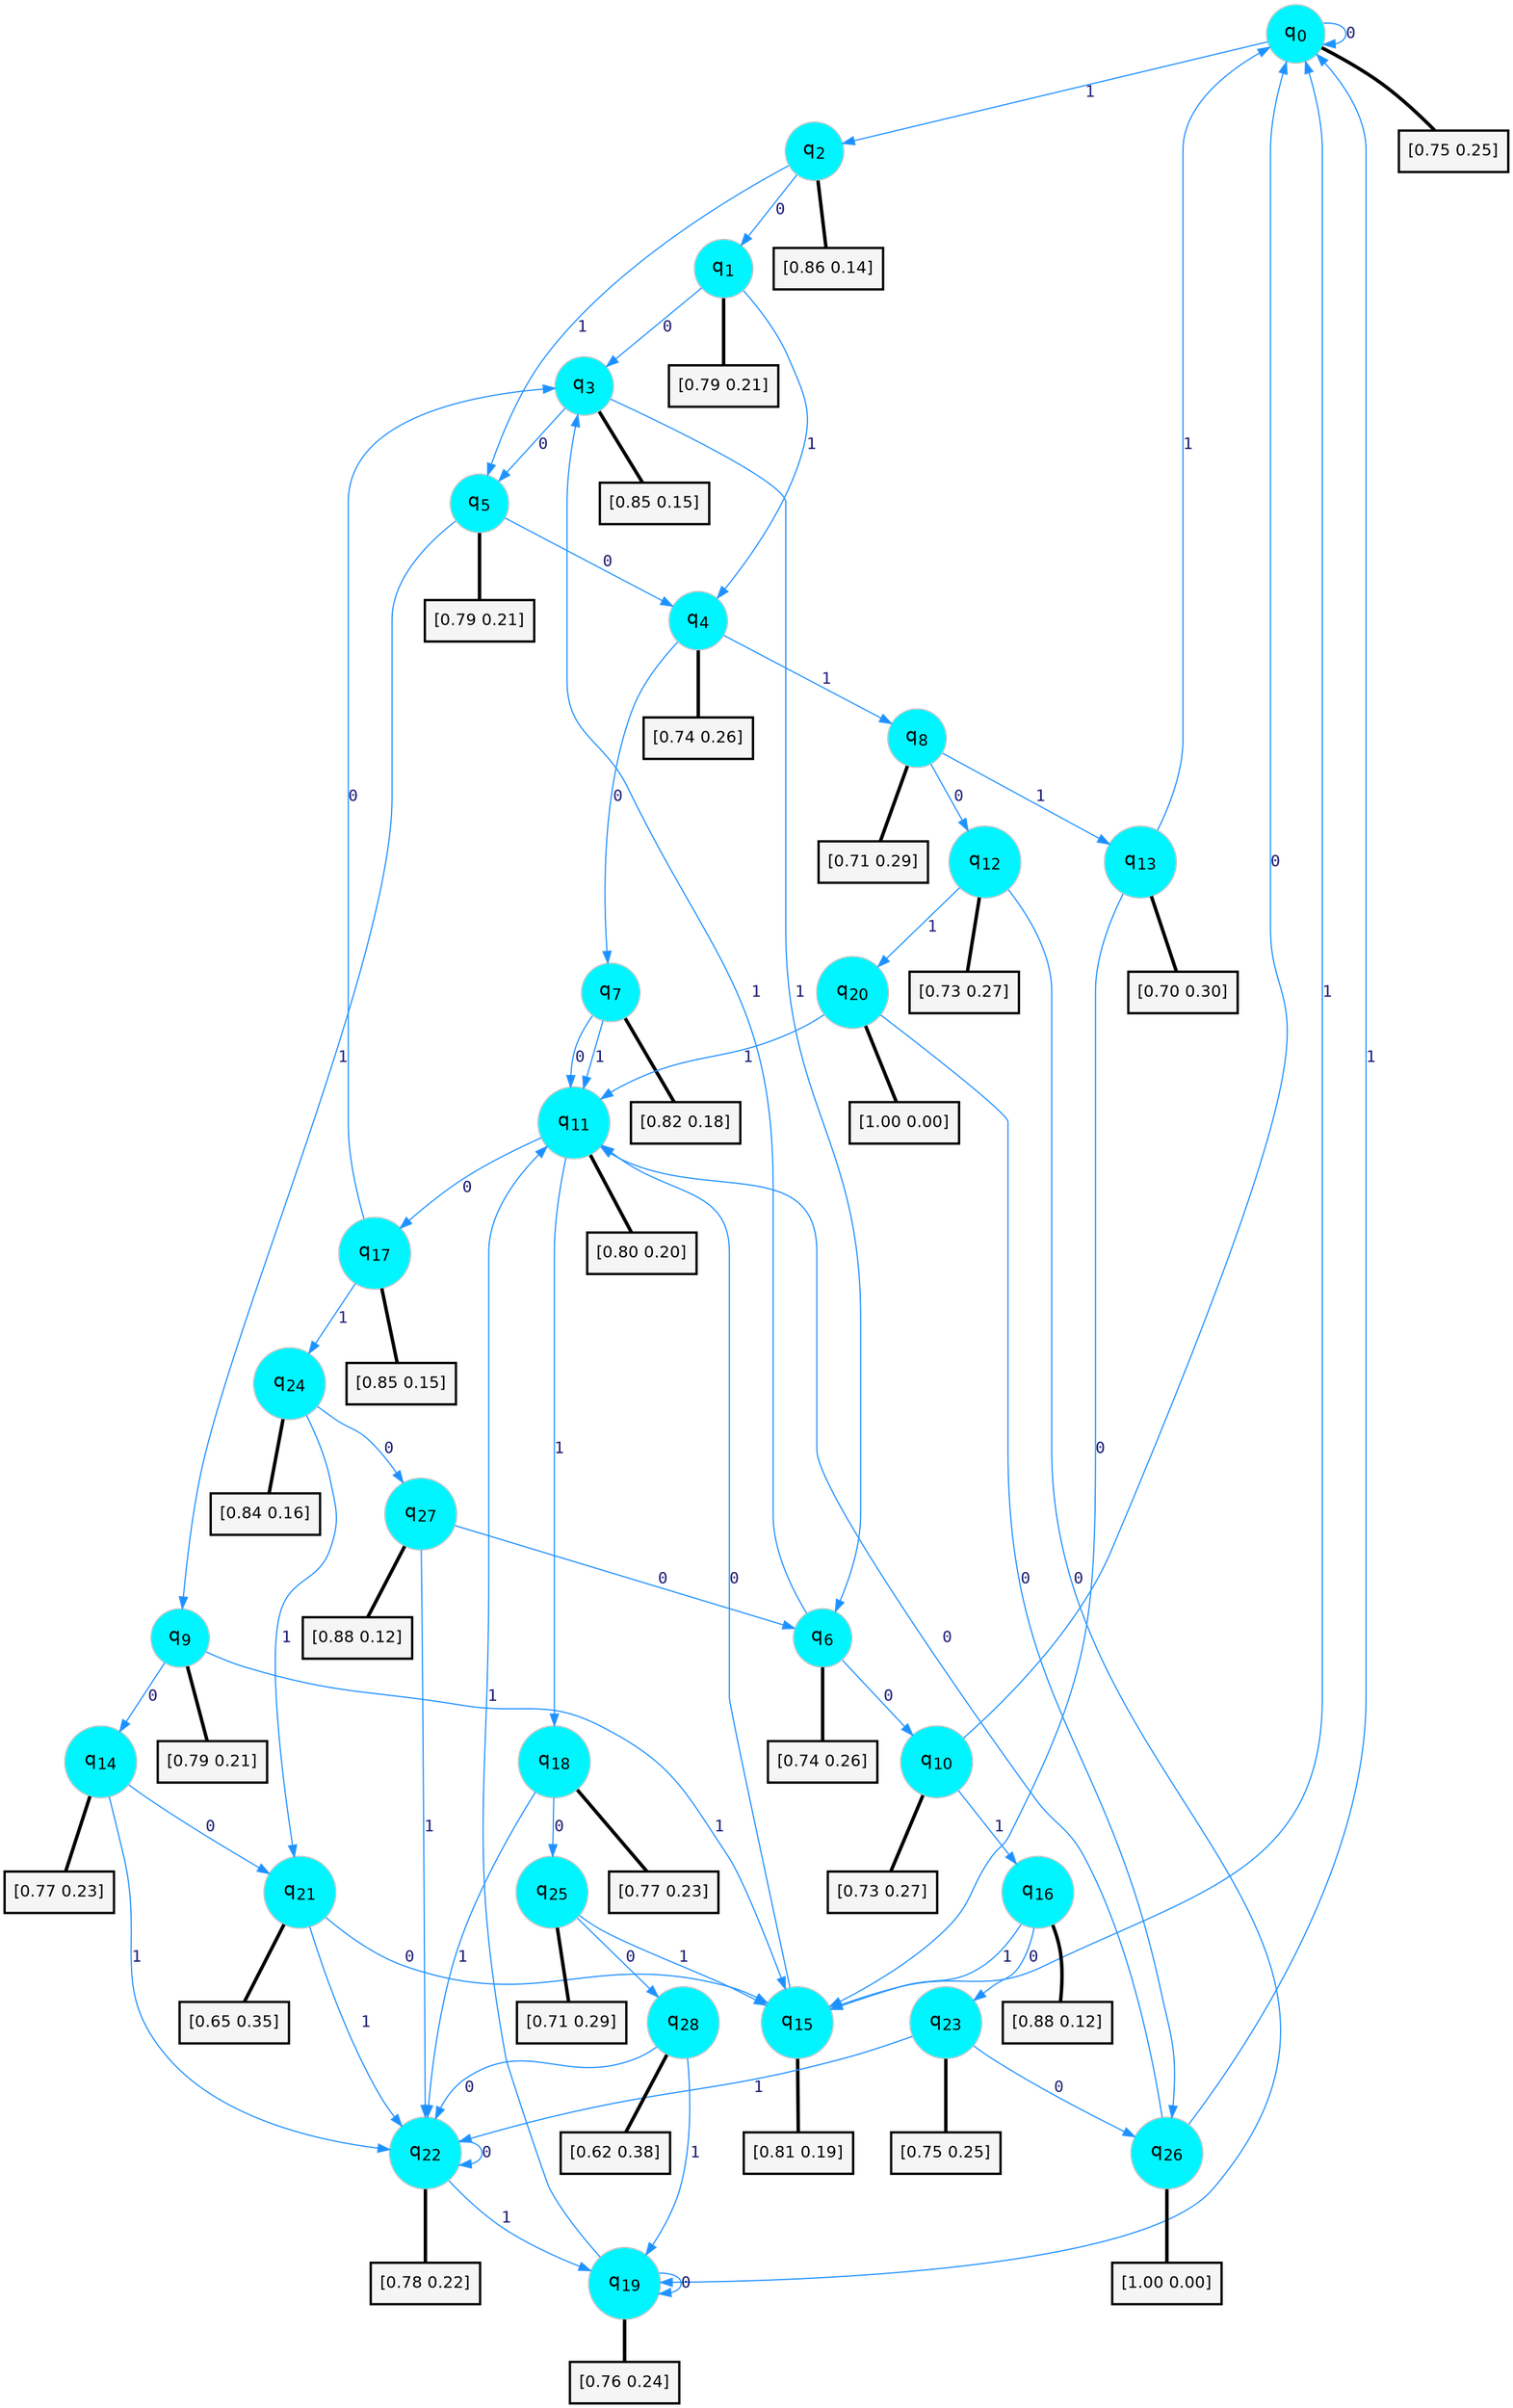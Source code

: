 digraph G {
graph [
bgcolor=transparent, dpi=300, rankdir=TD, size="40,25"];
node [
color=gray, fillcolor=turquoise1, fontcolor=black, fontname=Helvetica, fontsize=16, fontweight=bold, shape=circle, style=filled];
edge [
arrowsize=1, color=dodgerblue1, fontcolor=midnightblue, fontname=courier, fontweight=bold, penwidth=1, style=solid, weight=20];
0[label=<q<SUB>0</SUB>>];
1[label=<q<SUB>1</SUB>>];
2[label=<q<SUB>2</SUB>>];
3[label=<q<SUB>3</SUB>>];
4[label=<q<SUB>4</SUB>>];
5[label=<q<SUB>5</SUB>>];
6[label=<q<SUB>6</SUB>>];
7[label=<q<SUB>7</SUB>>];
8[label=<q<SUB>8</SUB>>];
9[label=<q<SUB>9</SUB>>];
10[label=<q<SUB>10</SUB>>];
11[label=<q<SUB>11</SUB>>];
12[label=<q<SUB>12</SUB>>];
13[label=<q<SUB>13</SUB>>];
14[label=<q<SUB>14</SUB>>];
15[label=<q<SUB>15</SUB>>];
16[label=<q<SUB>16</SUB>>];
17[label=<q<SUB>17</SUB>>];
18[label=<q<SUB>18</SUB>>];
19[label=<q<SUB>19</SUB>>];
20[label=<q<SUB>20</SUB>>];
21[label=<q<SUB>21</SUB>>];
22[label=<q<SUB>22</SUB>>];
23[label=<q<SUB>23</SUB>>];
24[label=<q<SUB>24</SUB>>];
25[label=<q<SUB>25</SUB>>];
26[label=<q<SUB>26</SUB>>];
27[label=<q<SUB>27</SUB>>];
28[label=<q<SUB>28</SUB>>];
29[label="[0.75 0.25]", shape=box,fontcolor=black, fontname=Helvetica, fontsize=14, penwidth=2, fillcolor=whitesmoke,color=black];
30[label="[0.79 0.21]", shape=box,fontcolor=black, fontname=Helvetica, fontsize=14, penwidth=2, fillcolor=whitesmoke,color=black];
31[label="[0.86 0.14]", shape=box,fontcolor=black, fontname=Helvetica, fontsize=14, penwidth=2, fillcolor=whitesmoke,color=black];
32[label="[0.85 0.15]", shape=box,fontcolor=black, fontname=Helvetica, fontsize=14, penwidth=2, fillcolor=whitesmoke,color=black];
33[label="[0.74 0.26]", shape=box,fontcolor=black, fontname=Helvetica, fontsize=14, penwidth=2, fillcolor=whitesmoke,color=black];
34[label="[0.79 0.21]", shape=box,fontcolor=black, fontname=Helvetica, fontsize=14, penwidth=2, fillcolor=whitesmoke,color=black];
35[label="[0.74 0.26]", shape=box,fontcolor=black, fontname=Helvetica, fontsize=14, penwidth=2, fillcolor=whitesmoke,color=black];
36[label="[0.82 0.18]", shape=box,fontcolor=black, fontname=Helvetica, fontsize=14, penwidth=2, fillcolor=whitesmoke,color=black];
37[label="[0.71 0.29]", shape=box,fontcolor=black, fontname=Helvetica, fontsize=14, penwidth=2, fillcolor=whitesmoke,color=black];
38[label="[0.79 0.21]", shape=box,fontcolor=black, fontname=Helvetica, fontsize=14, penwidth=2, fillcolor=whitesmoke,color=black];
39[label="[0.73 0.27]", shape=box,fontcolor=black, fontname=Helvetica, fontsize=14, penwidth=2, fillcolor=whitesmoke,color=black];
40[label="[0.80 0.20]", shape=box,fontcolor=black, fontname=Helvetica, fontsize=14, penwidth=2, fillcolor=whitesmoke,color=black];
41[label="[0.73 0.27]", shape=box,fontcolor=black, fontname=Helvetica, fontsize=14, penwidth=2, fillcolor=whitesmoke,color=black];
42[label="[0.70 0.30]", shape=box,fontcolor=black, fontname=Helvetica, fontsize=14, penwidth=2, fillcolor=whitesmoke,color=black];
43[label="[0.77 0.23]", shape=box,fontcolor=black, fontname=Helvetica, fontsize=14, penwidth=2, fillcolor=whitesmoke,color=black];
44[label="[0.81 0.19]", shape=box,fontcolor=black, fontname=Helvetica, fontsize=14, penwidth=2, fillcolor=whitesmoke,color=black];
45[label="[0.88 0.12]", shape=box,fontcolor=black, fontname=Helvetica, fontsize=14, penwidth=2, fillcolor=whitesmoke,color=black];
46[label="[0.85 0.15]", shape=box,fontcolor=black, fontname=Helvetica, fontsize=14, penwidth=2, fillcolor=whitesmoke,color=black];
47[label="[0.77 0.23]", shape=box,fontcolor=black, fontname=Helvetica, fontsize=14, penwidth=2, fillcolor=whitesmoke,color=black];
48[label="[0.76 0.24]", shape=box,fontcolor=black, fontname=Helvetica, fontsize=14, penwidth=2, fillcolor=whitesmoke,color=black];
49[label="[1.00 0.00]", shape=box,fontcolor=black, fontname=Helvetica, fontsize=14, penwidth=2, fillcolor=whitesmoke,color=black];
50[label="[0.65 0.35]", shape=box,fontcolor=black, fontname=Helvetica, fontsize=14, penwidth=2, fillcolor=whitesmoke,color=black];
51[label="[0.78 0.22]", shape=box,fontcolor=black, fontname=Helvetica, fontsize=14, penwidth=2, fillcolor=whitesmoke,color=black];
52[label="[0.75 0.25]", shape=box,fontcolor=black, fontname=Helvetica, fontsize=14, penwidth=2, fillcolor=whitesmoke,color=black];
53[label="[0.84 0.16]", shape=box,fontcolor=black, fontname=Helvetica, fontsize=14, penwidth=2, fillcolor=whitesmoke,color=black];
54[label="[0.71 0.29]", shape=box,fontcolor=black, fontname=Helvetica, fontsize=14, penwidth=2, fillcolor=whitesmoke,color=black];
55[label="[1.00 0.00]", shape=box,fontcolor=black, fontname=Helvetica, fontsize=14, penwidth=2, fillcolor=whitesmoke,color=black];
56[label="[0.88 0.12]", shape=box,fontcolor=black, fontname=Helvetica, fontsize=14, penwidth=2, fillcolor=whitesmoke,color=black];
57[label="[0.62 0.38]", shape=box,fontcolor=black, fontname=Helvetica, fontsize=14, penwidth=2, fillcolor=whitesmoke,color=black];
0->0 [label=0];
0->2 [label=1];
0->29 [arrowhead=none, penwidth=3,color=black];
1->3 [label=0];
1->4 [label=1];
1->30 [arrowhead=none, penwidth=3,color=black];
2->1 [label=0];
2->5 [label=1];
2->31 [arrowhead=none, penwidth=3,color=black];
3->5 [label=0];
3->6 [label=1];
3->32 [arrowhead=none, penwidth=3,color=black];
4->7 [label=0];
4->8 [label=1];
4->33 [arrowhead=none, penwidth=3,color=black];
5->4 [label=0];
5->9 [label=1];
5->34 [arrowhead=none, penwidth=3,color=black];
6->10 [label=0];
6->3 [label=1];
6->35 [arrowhead=none, penwidth=3,color=black];
7->11 [label=0];
7->11 [label=1];
7->36 [arrowhead=none, penwidth=3,color=black];
8->12 [label=0];
8->13 [label=1];
8->37 [arrowhead=none, penwidth=3,color=black];
9->14 [label=0];
9->15 [label=1];
9->38 [arrowhead=none, penwidth=3,color=black];
10->0 [label=0];
10->16 [label=1];
10->39 [arrowhead=none, penwidth=3,color=black];
11->17 [label=0];
11->18 [label=1];
11->40 [arrowhead=none, penwidth=3,color=black];
12->19 [label=0];
12->20 [label=1];
12->41 [arrowhead=none, penwidth=3,color=black];
13->15 [label=0];
13->0 [label=1];
13->42 [arrowhead=none, penwidth=3,color=black];
14->21 [label=0];
14->22 [label=1];
14->43 [arrowhead=none, penwidth=3,color=black];
15->11 [label=0];
15->0 [label=1];
15->44 [arrowhead=none, penwidth=3,color=black];
16->23 [label=0];
16->15 [label=1];
16->45 [arrowhead=none, penwidth=3,color=black];
17->3 [label=0];
17->24 [label=1];
17->46 [arrowhead=none, penwidth=3,color=black];
18->25 [label=0];
18->22 [label=1];
18->47 [arrowhead=none, penwidth=3,color=black];
19->19 [label=0];
19->11 [label=1];
19->48 [arrowhead=none, penwidth=3,color=black];
20->26 [label=0];
20->11 [label=1];
20->49 [arrowhead=none, penwidth=3,color=black];
21->15 [label=0];
21->22 [label=1];
21->50 [arrowhead=none, penwidth=3,color=black];
22->22 [label=0];
22->19 [label=1];
22->51 [arrowhead=none, penwidth=3,color=black];
23->26 [label=0];
23->22 [label=1];
23->52 [arrowhead=none, penwidth=3,color=black];
24->27 [label=0];
24->21 [label=1];
24->53 [arrowhead=none, penwidth=3,color=black];
25->28 [label=0];
25->15 [label=1];
25->54 [arrowhead=none, penwidth=3,color=black];
26->11 [label=0];
26->0 [label=1];
26->55 [arrowhead=none, penwidth=3,color=black];
27->6 [label=0];
27->22 [label=1];
27->56 [arrowhead=none, penwidth=3,color=black];
28->22 [label=0];
28->19 [label=1];
28->57 [arrowhead=none, penwidth=3,color=black];
}
